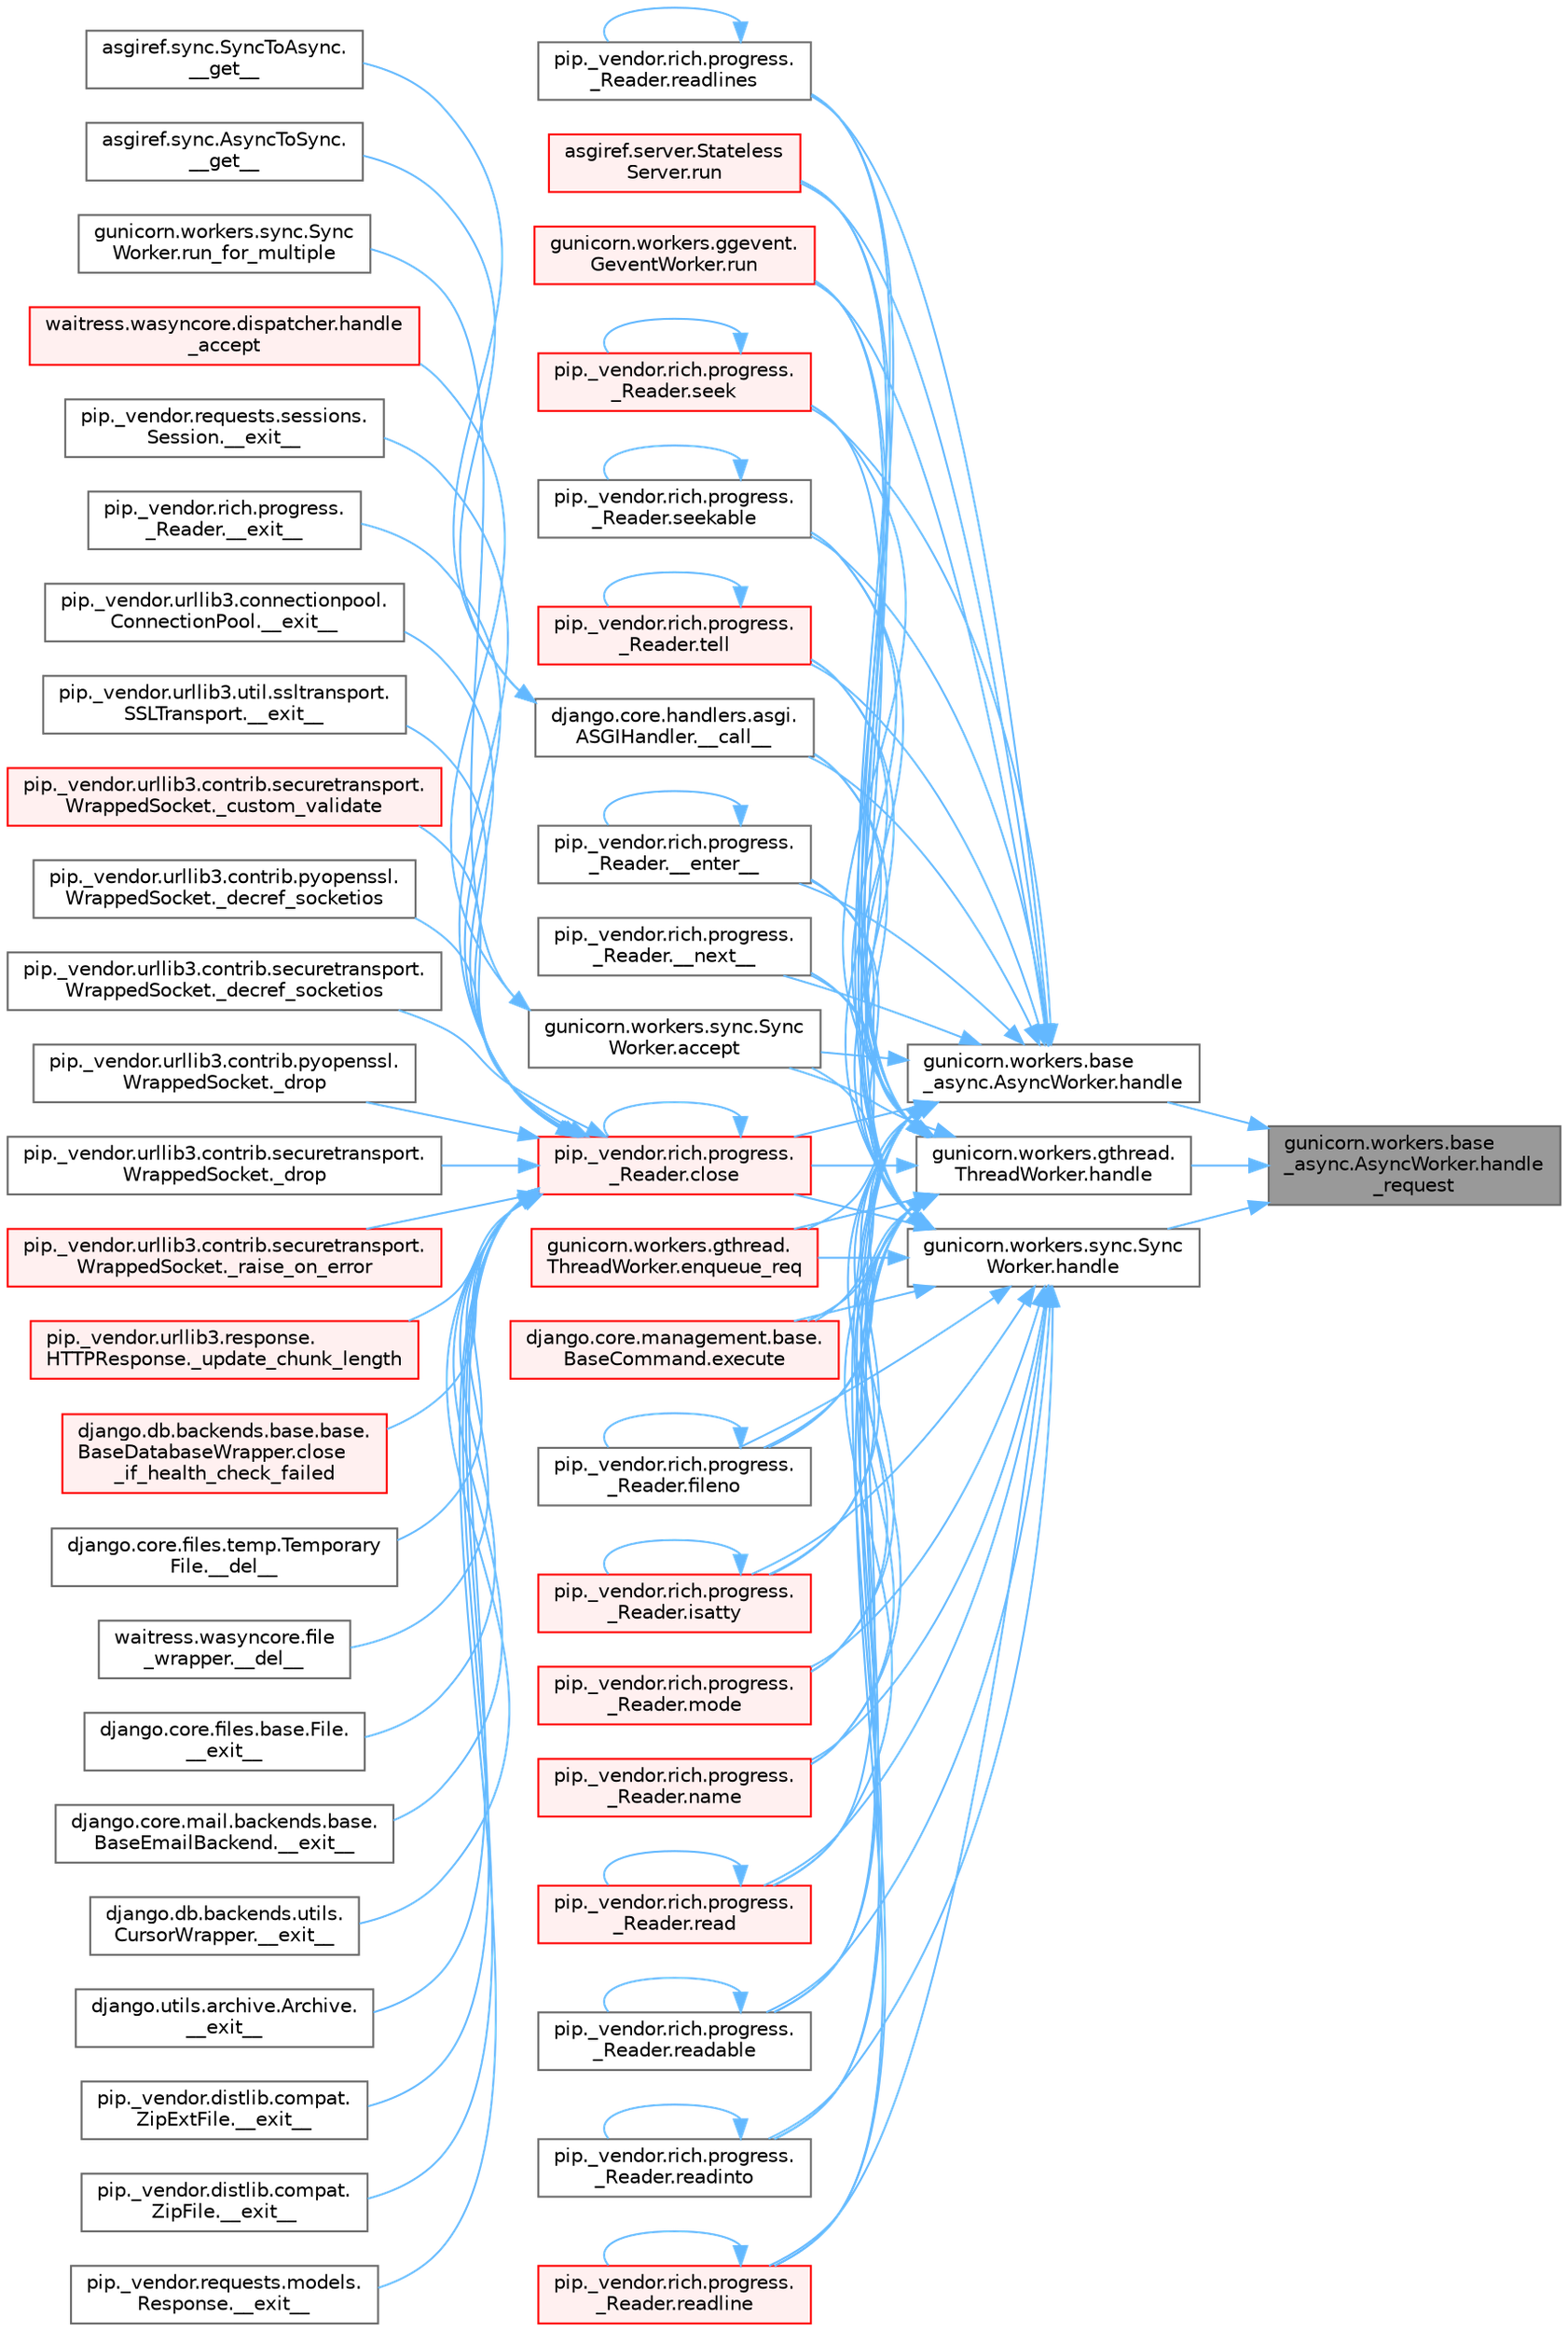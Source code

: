 digraph "gunicorn.workers.base_async.AsyncWorker.handle_request"
{
 // LATEX_PDF_SIZE
  bgcolor="transparent";
  edge [fontname=Helvetica,fontsize=10,labelfontname=Helvetica,labelfontsize=10];
  node [fontname=Helvetica,fontsize=10,shape=box,height=0.2,width=0.4];
  rankdir="RL";
  Node1 [id="Node000001",label="gunicorn.workers.base\l_async.AsyncWorker.handle\l_request",height=0.2,width=0.4,color="gray40", fillcolor="grey60", style="filled", fontcolor="black",tooltip=" "];
  Node1 -> Node2 [id="edge1_Node000001_Node000002",dir="back",color="steelblue1",style="solid",tooltip=" "];
  Node2 [id="Node000002",label="gunicorn.workers.base\l_async.AsyncWorker.handle",height=0.2,width=0.4,color="grey40", fillcolor="white", style="filled",URL="$classgunicorn_1_1workers_1_1base__async_1_1_async_worker.html#a70fcd33fad885f927f5ecd568c687cda",tooltip=" "];
  Node2 -> Node3 [id="edge2_Node000002_Node000003",dir="back",color="steelblue1",style="solid",tooltip=" "];
  Node3 [id="Node000003",label="django.core.handlers.asgi.\lASGIHandler.__call__",height=0.2,width=0.4,color="grey40", fillcolor="white", style="filled",URL="$classdjango_1_1core_1_1handlers_1_1asgi_1_1_a_s_g_i_handler.html#a22b4781bb9089ff078a3e64dd2f48dce",tooltip=" "];
  Node3 -> Node4 [id="edge3_Node000003_Node000004",dir="back",color="steelblue1",style="solid",tooltip=" "];
  Node4 [id="Node000004",label="asgiref.sync.AsyncToSync.\l__get__",height=0.2,width=0.4,color="grey40", fillcolor="white", style="filled",URL="$classasgiref_1_1sync_1_1_async_to_sync.html#a23e9ef7a73da98dad9e3f4e65846969b",tooltip=" "];
  Node3 -> Node5 [id="edge4_Node000003_Node000005",dir="back",color="steelblue1",style="solid",tooltip=" "];
  Node5 [id="Node000005",label="asgiref.sync.SyncToAsync.\l__get__",height=0.2,width=0.4,color="grey40", fillcolor="white", style="filled",URL="$classasgiref_1_1sync_1_1_sync_to_async.html#aebdfbe3f01079a529fd2f39810597381",tooltip=" "];
  Node2 -> Node6 [id="edge5_Node000002_Node000006",dir="back",color="steelblue1",style="solid",tooltip=" "];
  Node6 [id="Node000006",label="pip._vendor.rich.progress.\l_Reader.__enter__",height=0.2,width=0.4,color="grey40", fillcolor="white", style="filled",URL="$classpip_1_1__vendor_1_1rich_1_1progress_1_1___reader.html#a9c3bb756d7d5d66aa484c6d25fef6d8a",tooltip=" "];
  Node6 -> Node6 [id="edge6_Node000006_Node000006",dir="back",color="steelblue1",style="solid",tooltip=" "];
  Node2 -> Node7 [id="edge7_Node000002_Node000007",dir="back",color="steelblue1",style="solid",tooltip=" "];
  Node7 [id="Node000007",label="pip._vendor.rich.progress.\l_Reader.__next__",height=0.2,width=0.4,color="grey40", fillcolor="white", style="filled",URL="$classpip_1_1__vendor_1_1rich_1_1progress_1_1___reader.html#a9434dfa9ada5623d6fb72996bf354ffe",tooltip=" "];
  Node2 -> Node8 [id="edge8_Node000002_Node000008",dir="back",color="steelblue1",style="solid",tooltip=" "];
  Node8 [id="Node000008",label="gunicorn.workers.sync.Sync\lWorker.accept",height=0.2,width=0.4,color="grey40", fillcolor="white", style="filled",URL="$classgunicorn_1_1workers_1_1sync_1_1_sync_worker.html#a9b2f1e8d68bbd5233578ace2685952b3",tooltip=" "];
  Node8 -> Node9 [id="edge9_Node000008_Node000009",dir="back",color="steelblue1",style="solid",tooltip=" "];
  Node9 [id="Node000009",label="waitress.wasyncore.dispatcher.handle\l_accept",height=0.2,width=0.4,color="red", fillcolor="#FFF0F0", style="filled",URL="$classwaitress_1_1wasyncore_1_1dispatcher.html#abb651db4478a77832580cb821bf60ca6",tooltip=" "];
  Node8 -> Node11 [id="edge10_Node000008_Node000011",dir="back",color="steelblue1",style="solid",tooltip=" "];
  Node11 [id="Node000011",label="gunicorn.workers.sync.Sync\lWorker.run_for_multiple",height=0.2,width=0.4,color="grey40", fillcolor="white", style="filled",URL="$classgunicorn_1_1workers_1_1sync_1_1_sync_worker.html#ae2fd68b8757a4e60b85af5ba76f0e097",tooltip=" "];
  Node2 -> Node12 [id="edge11_Node000002_Node000012",dir="back",color="steelblue1",style="solid",tooltip=" "];
  Node12 [id="Node000012",label="pip._vendor.rich.progress.\l_Reader.close",height=0.2,width=0.4,color="red", fillcolor="#FFF0F0", style="filled",URL="$classpip_1_1__vendor_1_1rich_1_1progress_1_1___reader.html#a6c0b1964d885972a97a12a9ac01d23e8",tooltip=" "];
  Node12 -> Node13 [id="edge12_Node000012_Node000013",dir="back",color="steelblue1",style="solid",tooltip=" "];
  Node13 [id="Node000013",label="django.core.files.temp.Temporary\lFile.__del__",height=0.2,width=0.4,color="grey40", fillcolor="white", style="filled",URL="$classdjango_1_1core_1_1files_1_1temp_1_1_temporary_file.html#a95809e90e91ff4f43e62813734a1ff5f",tooltip=" "];
  Node12 -> Node14 [id="edge13_Node000012_Node000014",dir="back",color="steelblue1",style="solid",tooltip=" "];
  Node14 [id="Node000014",label="waitress.wasyncore.file\l_wrapper.__del__",height=0.2,width=0.4,color="grey40", fillcolor="white", style="filled",URL="$classwaitress_1_1wasyncore_1_1file__wrapper.html#a4e25ecc24a6210bc5e295c433e632780",tooltip=" "];
  Node12 -> Node15 [id="edge14_Node000012_Node000015",dir="back",color="steelblue1",style="solid",tooltip=" "];
  Node15 [id="Node000015",label="django.core.files.base.File.\l__exit__",height=0.2,width=0.4,color="grey40", fillcolor="white", style="filled",URL="$classdjango_1_1core_1_1files_1_1base_1_1_file.html#ae0b1191c5014d84fee107227495e239c",tooltip=" "];
  Node12 -> Node16 [id="edge15_Node000012_Node000016",dir="back",color="steelblue1",style="solid",tooltip=" "];
  Node16 [id="Node000016",label="django.core.mail.backends.base.\lBaseEmailBackend.__exit__",height=0.2,width=0.4,color="grey40", fillcolor="white", style="filled",URL="$classdjango_1_1core_1_1mail_1_1backends_1_1base_1_1_base_email_backend.html#ab6610ac0ed4aba1a8172e85b59065503",tooltip=" "];
  Node12 -> Node17 [id="edge16_Node000012_Node000017",dir="back",color="steelblue1",style="solid",tooltip=" "];
  Node17 [id="Node000017",label="django.db.backends.utils.\lCursorWrapper.__exit__",height=0.2,width=0.4,color="grey40", fillcolor="white", style="filled",URL="$classdjango_1_1db_1_1backends_1_1utils_1_1_cursor_wrapper.html#a02f5176bb3b2e598d12ac8fdf26f3496",tooltip=" "];
  Node12 -> Node18 [id="edge17_Node000012_Node000018",dir="back",color="steelblue1",style="solid",tooltip=" "];
  Node18 [id="Node000018",label="django.utils.archive.Archive.\l__exit__",height=0.2,width=0.4,color="grey40", fillcolor="white", style="filled",URL="$classdjango_1_1utils_1_1archive_1_1_archive.html#a9a50df9316e6d45236868d7561a13d78",tooltip=" "];
  Node12 -> Node19 [id="edge18_Node000012_Node000019",dir="back",color="steelblue1",style="solid",tooltip=" "];
  Node19 [id="Node000019",label="pip._vendor.distlib.compat.\lZipExtFile.__exit__",height=0.2,width=0.4,color="grey40", fillcolor="white", style="filled",URL="$classpip_1_1__vendor_1_1distlib_1_1compat_1_1_zip_ext_file.html#ad18398fe6a9f5109a3b0a62aa29d830c",tooltip=" "];
  Node12 -> Node20 [id="edge19_Node000012_Node000020",dir="back",color="steelblue1",style="solid",tooltip=" "];
  Node20 [id="Node000020",label="pip._vendor.distlib.compat.\lZipFile.__exit__",height=0.2,width=0.4,color="grey40", fillcolor="white", style="filled",URL="$classpip_1_1__vendor_1_1distlib_1_1compat_1_1_zip_file.html#ae730617981b5947edb5f7838f1caabb4",tooltip=" "];
  Node12 -> Node21 [id="edge20_Node000012_Node000021",dir="back",color="steelblue1",style="solid",tooltip=" "];
  Node21 [id="Node000021",label="pip._vendor.requests.models.\lResponse.__exit__",height=0.2,width=0.4,color="grey40", fillcolor="white", style="filled",URL="$classpip_1_1__vendor_1_1requests_1_1models_1_1_response.html#a1f5f32680ba6cd5002b2c19b7b8b0705",tooltip=" "];
  Node12 -> Node22 [id="edge21_Node000012_Node000022",dir="back",color="steelblue1",style="solid",tooltip=" "];
  Node22 [id="Node000022",label="pip._vendor.requests.sessions.\lSession.__exit__",height=0.2,width=0.4,color="grey40", fillcolor="white", style="filled",URL="$classpip_1_1__vendor_1_1requests_1_1sessions_1_1_session.html#aa063240820ab2fc28ed471a014a47963",tooltip=" "];
  Node12 -> Node23 [id="edge22_Node000012_Node000023",dir="back",color="steelblue1",style="solid",tooltip=" "];
  Node23 [id="Node000023",label="pip._vendor.rich.progress.\l_Reader.__exit__",height=0.2,width=0.4,color="grey40", fillcolor="white", style="filled",URL="$classpip_1_1__vendor_1_1rich_1_1progress_1_1___reader.html#a82781ca9c3ea0f5a0a3f9bd309e05b85",tooltip=" "];
  Node12 -> Node24 [id="edge23_Node000012_Node000024",dir="back",color="steelblue1",style="solid",tooltip=" "];
  Node24 [id="Node000024",label="pip._vendor.urllib3.connectionpool.\lConnectionPool.__exit__",height=0.2,width=0.4,color="grey40", fillcolor="white", style="filled",URL="$classpip_1_1__vendor_1_1urllib3_1_1connectionpool_1_1_connection_pool.html#adfa39f03564a54c98c18206145aa9d0f",tooltip=" "];
  Node12 -> Node25 [id="edge24_Node000012_Node000025",dir="back",color="steelblue1",style="solid",tooltip=" "];
  Node25 [id="Node000025",label="pip._vendor.urllib3.util.ssltransport.\lSSLTransport.__exit__",height=0.2,width=0.4,color="grey40", fillcolor="white", style="filled",URL="$classpip_1_1__vendor_1_1urllib3_1_1util_1_1ssltransport_1_1_s_s_l_transport.html#ae3f2aec625e9a75bbcd96b467cf3b7fd",tooltip=" "];
  Node12 -> Node26 [id="edge25_Node000012_Node000026",dir="back",color="steelblue1",style="solid",tooltip=" "];
  Node26 [id="Node000026",label="pip._vendor.urllib3.contrib.securetransport.\lWrappedSocket._custom_validate",height=0.2,width=0.4,color="red", fillcolor="#FFF0F0", style="filled",URL="$classpip_1_1__vendor_1_1urllib3_1_1contrib_1_1securetransport_1_1_wrapped_socket.html#a792d7036b5574cd74ffbf75a1d40e8ea",tooltip=" "];
  Node12 -> Node28 [id="edge26_Node000012_Node000028",dir="back",color="steelblue1",style="solid",tooltip=" "];
  Node28 [id="Node000028",label="pip._vendor.urllib3.contrib.pyopenssl.\lWrappedSocket._decref_socketios",height=0.2,width=0.4,color="grey40", fillcolor="white", style="filled",URL="$classpip_1_1__vendor_1_1urllib3_1_1contrib_1_1pyopenssl_1_1_wrapped_socket.html#a852978001c35f19a5668b6b635b4d466",tooltip=" "];
  Node12 -> Node29 [id="edge27_Node000012_Node000029",dir="back",color="steelblue1",style="solid",tooltip=" "];
  Node29 [id="Node000029",label="pip._vendor.urllib3.contrib.securetransport.\lWrappedSocket._decref_socketios",height=0.2,width=0.4,color="grey40", fillcolor="white", style="filled",URL="$classpip_1_1__vendor_1_1urllib3_1_1contrib_1_1securetransport_1_1_wrapped_socket.html#aece833c51ea926f1a23410d725e8e0bc",tooltip=" "];
  Node12 -> Node30 [id="edge28_Node000012_Node000030",dir="back",color="steelblue1",style="solid",tooltip=" "];
  Node30 [id="Node000030",label="pip._vendor.urllib3.contrib.pyopenssl.\lWrappedSocket._drop",height=0.2,width=0.4,color="grey40", fillcolor="white", style="filled",URL="$classpip_1_1__vendor_1_1urllib3_1_1contrib_1_1pyopenssl_1_1_wrapped_socket.html#a7d3e248bcf60a9d8606bbcde69f785f5",tooltip=" "];
  Node12 -> Node31 [id="edge29_Node000012_Node000031",dir="back",color="steelblue1",style="solid",tooltip=" "];
  Node31 [id="Node000031",label="pip._vendor.urllib3.contrib.securetransport.\lWrappedSocket._drop",height=0.2,width=0.4,color="grey40", fillcolor="white", style="filled",URL="$classpip_1_1__vendor_1_1urllib3_1_1contrib_1_1securetransport_1_1_wrapped_socket.html#aa5120335fca67c7dd6cc4b1cf6d7e74f",tooltip=" "];
  Node12 -> Node32 [id="edge30_Node000012_Node000032",dir="back",color="steelblue1",style="solid",tooltip=" "];
  Node32 [id="Node000032",label="pip._vendor.urllib3.contrib.securetransport.\lWrappedSocket._raise_on_error",height=0.2,width=0.4,color="red", fillcolor="#FFF0F0", style="filled",URL="$classpip_1_1__vendor_1_1urllib3_1_1contrib_1_1securetransport_1_1_wrapped_socket.html#ae89ceec48b026fbcf5e9888ee21e0c09",tooltip=" "];
  Node12 -> Node107 [id="edge31_Node000012_Node000107",dir="back",color="steelblue1",style="solid",tooltip=" "];
  Node107 [id="Node000107",label="pip._vendor.urllib3.response.\lHTTPResponse._update_chunk_length",height=0.2,width=0.4,color="red", fillcolor="#FFF0F0", style="filled",URL="$classpip_1_1__vendor_1_1urllib3_1_1response_1_1_h_t_t_p_response.html#adbdd73c32bc7b36f2120d5ab8189e8d8",tooltip=" "];
  Node12 -> Node12 [id="edge32_Node000012_Node000012",dir="back",color="steelblue1",style="solid",tooltip=" "];
  Node12 -> Node553 [id="edge33_Node000012_Node000553",dir="back",color="steelblue1",style="solid",tooltip=" "];
  Node553 [id="Node000553",label="django.db.backends.base.base.\lBaseDatabaseWrapper.close\l_if_health_check_failed",height=0.2,width=0.4,color="red", fillcolor="#FFF0F0", style="filled",URL="$classdjango_1_1db_1_1backends_1_1base_1_1base_1_1_base_database_wrapper.html#a3f4d11734d2da94781f00468b6bd3981",tooltip=" "];
  Node2 -> Node269 [id="edge34_Node000002_Node000269",dir="back",color="steelblue1",style="solid",tooltip=" "];
  Node269 [id="Node000269",label="gunicorn.workers.gthread.\lThreadWorker.enqueue_req",height=0.2,width=0.4,color="red", fillcolor="#FFF0F0", style="filled",URL="$classgunicorn_1_1workers_1_1gthread_1_1_thread_worker.html#a8d2981740d79747639e152d9e9632964",tooltip=" "];
  Node2 -> Node272 [id="edge35_Node000002_Node000272",dir="back",color="steelblue1",style="solid",tooltip=" "];
  Node272 [id="Node000272",label="django.core.management.base.\lBaseCommand.execute",height=0.2,width=0.4,color="red", fillcolor="#FFF0F0", style="filled",URL="$classdjango_1_1core_1_1management_1_1base_1_1_base_command.html#a5621c1fb51be6a2deff6777d90c25ee0",tooltip=" "];
  Node2 -> Node302 [id="edge36_Node000002_Node000302",dir="back",color="steelblue1",style="solid",tooltip=" "];
  Node302 [id="Node000302",label="pip._vendor.rich.progress.\l_Reader.fileno",height=0.2,width=0.4,color="grey40", fillcolor="white", style="filled",URL="$classpip_1_1__vendor_1_1rich_1_1progress_1_1___reader.html#a5fae85546bcfb15e2144c108bb31b59c",tooltip=" "];
  Node302 -> Node302 [id="edge37_Node000302_Node000302",dir="back",color="steelblue1",style="solid",tooltip=" "];
  Node2 -> Node303 [id="edge38_Node000002_Node000303",dir="back",color="steelblue1",style="solid",tooltip=" "];
  Node303 [id="Node000303",label="pip._vendor.rich.progress.\l_Reader.isatty",height=0.2,width=0.4,color="red", fillcolor="#FFF0F0", style="filled",URL="$classpip_1_1__vendor_1_1rich_1_1progress_1_1___reader.html#a25008b04de43b80685677bd476ebb238",tooltip=" "];
  Node303 -> Node303 [id="edge39_Node000303_Node000303",dir="back",color="steelblue1",style="solid",tooltip=" "];
  Node2 -> Node317 [id="edge40_Node000002_Node000317",dir="back",color="steelblue1",style="solid",tooltip=" "];
  Node317 [id="Node000317",label="pip._vendor.rich.progress.\l_Reader.mode",height=0.2,width=0.4,color="red", fillcolor="#FFF0F0", style="filled",URL="$classpip_1_1__vendor_1_1rich_1_1progress_1_1___reader.html#a744eab5dc9ede10fd26932ecf9ccbddc",tooltip=" "];
  Node2 -> Node324 [id="edge41_Node000002_Node000324",dir="back",color="steelblue1",style="solid",tooltip=" "];
  Node324 [id="Node000324",label="pip._vendor.rich.progress.\l_Reader.name",height=0.2,width=0.4,color="red", fillcolor="#FFF0F0", style="filled",URL="$classpip_1_1__vendor_1_1rich_1_1progress_1_1___reader.html#a545f897ce86cf3e798598cb200357c13",tooltip=" "];
  Node2 -> Node1105 [id="edge42_Node000002_Node001105",dir="back",color="steelblue1",style="solid",tooltip=" "];
  Node1105 [id="Node001105",label="pip._vendor.rich.progress.\l_Reader.read",height=0.2,width=0.4,color="red", fillcolor="#FFF0F0", style="filled",URL="$classpip_1_1__vendor_1_1rich_1_1progress_1_1___reader.html#abc9a19c1ccc4057e665996a500814420",tooltip=" "];
  Node1105 -> Node1105 [id="edge43_Node001105_Node001105",dir="back",color="steelblue1",style="solid",tooltip=" "];
  Node2 -> Node1111 [id="edge44_Node000002_Node001111",dir="back",color="steelblue1",style="solid",tooltip=" "];
  Node1111 [id="Node001111",label="pip._vendor.rich.progress.\l_Reader.readable",height=0.2,width=0.4,color="grey40", fillcolor="white", style="filled",URL="$classpip_1_1__vendor_1_1rich_1_1progress_1_1___reader.html#a597c6d895bd8070977827445f65524ea",tooltip=" "];
  Node1111 -> Node1111 [id="edge45_Node001111_Node001111",dir="back",color="steelblue1",style="solid",tooltip=" "];
  Node2 -> Node1112 [id="edge46_Node000002_Node001112",dir="back",color="steelblue1",style="solid",tooltip=" "];
  Node1112 [id="Node001112",label="pip._vendor.rich.progress.\l_Reader.readinto",height=0.2,width=0.4,color="grey40", fillcolor="white", style="filled",URL="$classpip_1_1__vendor_1_1rich_1_1progress_1_1___reader.html#a10a6b416f687bc74dfd4a16e210733fd",tooltip=" "];
  Node1112 -> Node1112 [id="edge47_Node001112_Node001112",dir="back",color="steelblue1",style="solid",tooltip=" "];
  Node2 -> Node1113 [id="edge48_Node000002_Node001113",dir="back",color="steelblue1",style="solid",tooltip=" "];
  Node1113 [id="Node001113",label="pip._vendor.rich.progress.\l_Reader.readline",height=0.2,width=0.4,color="red", fillcolor="#FFF0F0", style="filled",URL="$classpip_1_1__vendor_1_1rich_1_1progress_1_1___reader.html#ae214b8896d240d33ed0d1e03b8134107",tooltip=" "];
  Node1113 -> Node1113 [id="edge49_Node001113_Node001113",dir="back",color="steelblue1",style="solid",tooltip=" "];
  Node2 -> Node1117 [id="edge50_Node000002_Node001117",dir="back",color="steelblue1",style="solid",tooltip=" "];
  Node1117 [id="Node001117",label="pip._vendor.rich.progress.\l_Reader.readlines",height=0.2,width=0.4,color="grey40", fillcolor="white", style="filled",URL="$classpip_1_1__vendor_1_1rich_1_1progress_1_1___reader.html#a36448a9abb78b99bc05fa66433015f3a",tooltip=" "];
  Node1117 -> Node1117 [id="edge51_Node001117_Node001117",dir="back",color="steelblue1",style="solid",tooltip=" "];
  Node2 -> Node1118 [id="edge52_Node000002_Node001118",dir="back",color="steelblue1",style="solid",tooltip=" "];
  Node1118 [id="Node001118",label="asgiref.server.Stateless\lServer.run",height=0.2,width=0.4,color="red", fillcolor="#FFF0F0", style="filled",URL="$classasgiref_1_1server_1_1_stateless_server.html#a60ad300a082526eea5c1b2df64c4e793",tooltip="Mainloop and handling."];
  Node2 -> Node493 [id="edge53_Node000002_Node000493",dir="back",color="steelblue1",style="solid",tooltip=" "];
  Node493 [id="Node000493",label="gunicorn.workers.ggevent.\lGeventWorker.run",height=0.2,width=0.4,color="red", fillcolor="#FFF0F0", style="filled",URL="$classgunicorn_1_1workers_1_1ggevent_1_1_gevent_worker.html#a0d8ffe6d6db44cfe8310ccf5643506ee",tooltip=" "];
  Node2 -> Node1119 [id="edge54_Node000002_Node001119",dir="back",color="steelblue1",style="solid",tooltip=" "];
  Node1119 [id="Node001119",label="pip._vendor.rich.progress.\l_Reader.seek",height=0.2,width=0.4,color="red", fillcolor="#FFF0F0", style="filled",URL="$classpip_1_1__vendor_1_1rich_1_1progress_1_1___reader.html#a8577bcef22b050ec6d7b7cb2ce1b9053",tooltip=" "];
  Node1119 -> Node1119 [id="edge55_Node001119_Node001119",dir="back",color="steelblue1",style="solid",tooltip=" "];
  Node2 -> Node1154 [id="edge56_Node000002_Node001154",dir="back",color="steelblue1",style="solid",tooltip=" "];
  Node1154 [id="Node001154",label="pip._vendor.rich.progress.\l_Reader.seekable",height=0.2,width=0.4,color="grey40", fillcolor="white", style="filled",URL="$classpip_1_1__vendor_1_1rich_1_1progress_1_1___reader.html#a3de43f328570e813a05b1dcc07813f5b",tooltip=" "];
  Node1154 -> Node1154 [id="edge57_Node001154_Node001154",dir="back",color="steelblue1",style="solid",tooltip=" "];
  Node2 -> Node1155 [id="edge58_Node000002_Node001155",dir="back",color="steelblue1",style="solid",tooltip=" "];
  Node1155 [id="Node001155",label="pip._vendor.rich.progress.\l_Reader.tell",height=0.2,width=0.4,color="red", fillcolor="#FFF0F0", style="filled",URL="$classpip_1_1__vendor_1_1rich_1_1progress_1_1___reader.html#a4ec4039f47700772d40242efb68da47e",tooltip=" "];
  Node1155 -> Node1155 [id="edge59_Node001155_Node001155",dir="back",color="steelblue1",style="solid",tooltip=" "];
  Node1 -> Node1623 [id="edge60_Node000001_Node001623",dir="back",color="steelblue1",style="solid",tooltip=" "];
  Node1623 [id="Node001623",label="gunicorn.workers.gthread.\lThreadWorker.handle",height=0.2,width=0.4,color="grey40", fillcolor="white", style="filled",URL="$classgunicorn_1_1workers_1_1gthread_1_1_thread_worker.html#a4f8aea398a9cc47d2065177bb1b6ccf1",tooltip=" "];
  Node1623 -> Node3 [id="edge61_Node001623_Node000003",dir="back",color="steelblue1",style="solid",tooltip=" "];
  Node1623 -> Node6 [id="edge62_Node001623_Node000006",dir="back",color="steelblue1",style="solid",tooltip=" "];
  Node1623 -> Node7 [id="edge63_Node001623_Node000007",dir="back",color="steelblue1",style="solid",tooltip=" "];
  Node1623 -> Node8 [id="edge64_Node001623_Node000008",dir="back",color="steelblue1",style="solid",tooltip=" "];
  Node1623 -> Node12 [id="edge65_Node001623_Node000012",dir="back",color="steelblue1",style="solid",tooltip=" "];
  Node1623 -> Node269 [id="edge66_Node001623_Node000269",dir="back",color="steelblue1",style="solid",tooltip=" "];
  Node1623 -> Node272 [id="edge67_Node001623_Node000272",dir="back",color="steelblue1",style="solid",tooltip=" "];
  Node1623 -> Node302 [id="edge68_Node001623_Node000302",dir="back",color="steelblue1",style="solid",tooltip=" "];
  Node1623 -> Node303 [id="edge69_Node001623_Node000303",dir="back",color="steelblue1",style="solid",tooltip=" "];
  Node1623 -> Node317 [id="edge70_Node001623_Node000317",dir="back",color="steelblue1",style="solid",tooltip=" "];
  Node1623 -> Node324 [id="edge71_Node001623_Node000324",dir="back",color="steelblue1",style="solid",tooltip=" "];
  Node1623 -> Node1105 [id="edge72_Node001623_Node001105",dir="back",color="steelblue1",style="solid",tooltip=" "];
  Node1623 -> Node1111 [id="edge73_Node001623_Node001111",dir="back",color="steelblue1",style="solid",tooltip=" "];
  Node1623 -> Node1112 [id="edge74_Node001623_Node001112",dir="back",color="steelblue1",style="solid",tooltip=" "];
  Node1623 -> Node1113 [id="edge75_Node001623_Node001113",dir="back",color="steelblue1",style="solid",tooltip=" "];
  Node1623 -> Node1117 [id="edge76_Node001623_Node001117",dir="back",color="steelblue1",style="solid",tooltip=" "];
  Node1623 -> Node1118 [id="edge77_Node001623_Node001118",dir="back",color="steelblue1",style="solid",tooltip=" "];
  Node1623 -> Node493 [id="edge78_Node001623_Node000493",dir="back",color="steelblue1",style="solid",tooltip=" "];
  Node1623 -> Node1119 [id="edge79_Node001623_Node001119",dir="back",color="steelblue1",style="solid",tooltip=" "];
  Node1623 -> Node1154 [id="edge80_Node001623_Node001154",dir="back",color="steelblue1",style="solid",tooltip=" "];
  Node1623 -> Node1155 [id="edge81_Node001623_Node001155",dir="back",color="steelblue1",style="solid",tooltip=" "];
  Node1 -> Node1624 [id="edge82_Node000001_Node001624",dir="back",color="steelblue1",style="solid",tooltip=" "];
  Node1624 [id="Node001624",label="gunicorn.workers.sync.Sync\lWorker.handle",height=0.2,width=0.4,color="grey40", fillcolor="white", style="filled",URL="$classgunicorn_1_1workers_1_1sync_1_1_sync_worker.html#a50db3bfd7d97e0e4cb7e22bd066dd7de",tooltip=" "];
  Node1624 -> Node3 [id="edge83_Node001624_Node000003",dir="back",color="steelblue1",style="solid",tooltip=" "];
  Node1624 -> Node6 [id="edge84_Node001624_Node000006",dir="back",color="steelblue1",style="solid",tooltip=" "];
  Node1624 -> Node7 [id="edge85_Node001624_Node000007",dir="back",color="steelblue1",style="solid",tooltip=" "];
  Node1624 -> Node8 [id="edge86_Node001624_Node000008",dir="back",color="steelblue1",style="solid",tooltip=" "];
  Node1624 -> Node12 [id="edge87_Node001624_Node000012",dir="back",color="steelblue1",style="solid",tooltip=" "];
  Node1624 -> Node269 [id="edge88_Node001624_Node000269",dir="back",color="steelblue1",style="solid",tooltip=" "];
  Node1624 -> Node272 [id="edge89_Node001624_Node000272",dir="back",color="steelblue1",style="solid",tooltip=" "];
  Node1624 -> Node302 [id="edge90_Node001624_Node000302",dir="back",color="steelblue1",style="solid",tooltip=" "];
  Node1624 -> Node303 [id="edge91_Node001624_Node000303",dir="back",color="steelblue1",style="solid",tooltip=" "];
  Node1624 -> Node317 [id="edge92_Node001624_Node000317",dir="back",color="steelblue1",style="solid",tooltip=" "];
  Node1624 -> Node324 [id="edge93_Node001624_Node000324",dir="back",color="steelblue1",style="solid",tooltip=" "];
  Node1624 -> Node1105 [id="edge94_Node001624_Node001105",dir="back",color="steelblue1",style="solid",tooltip=" "];
  Node1624 -> Node1111 [id="edge95_Node001624_Node001111",dir="back",color="steelblue1",style="solid",tooltip=" "];
  Node1624 -> Node1112 [id="edge96_Node001624_Node001112",dir="back",color="steelblue1",style="solid",tooltip=" "];
  Node1624 -> Node1113 [id="edge97_Node001624_Node001113",dir="back",color="steelblue1",style="solid",tooltip=" "];
  Node1624 -> Node1117 [id="edge98_Node001624_Node001117",dir="back",color="steelblue1",style="solid",tooltip=" "];
  Node1624 -> Node1118 [id="edge99_Node001624_Node001118",dir="back",color="steelblue1",style="solid",tooltip=" "];
  Node1624 -> Node493 [id="edge100_Node001624_Node000493",dir="back",color="steelblue1",style="solid",tooltip=" "];
  Node1624 -> Node1119 [id="edge101_Node001624_Node001119",dir="back",color="steelblue1",style="solid",tooltip=" "];
  Node1624 -> Node1154 [id="edge102_Node001624_Node001154",dir="back",color="steelblue1",style="solid",tooltip=" "];
  Node1624 -> Node1155 [id="edge103_Node001624_Node001155",dir="back",color="steelblue1",style="solid",tooltip=" "];
}
